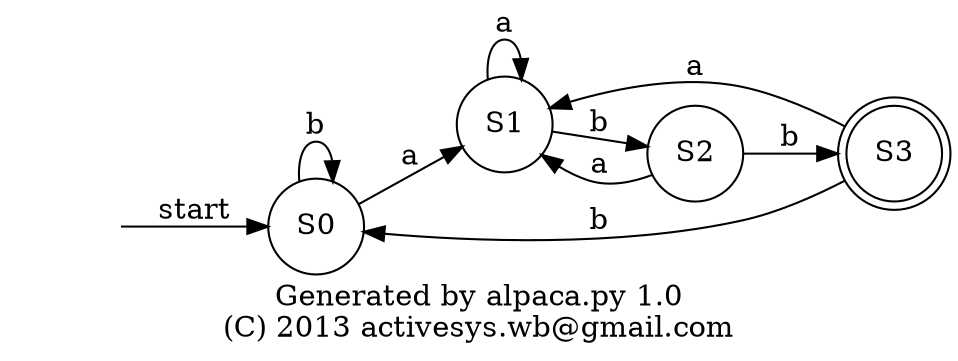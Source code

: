 digraph G {
    graph [rankdir = LR, label = "Generated by alpaca.py 1.0\n(C) 2013 activesys.wb@gmail.com"];
    node [shape = circle];
    start [shape = plaintext, label = ""];
    start -> S0 [label = "start"];
    S3 [shape = doublecircle];
    S0 -> S0 [label = "b"];
    S0 -> S1 [label = "a"];
    S1 -> S1 [label = "a"];
    S1 -> S2 [label = "b"];
    S2 -> S1 [label = "a"];
    S2 -> S3 [label = "b"];
    S3 -> S1 [label = "a"];
    S3 -> S0 [label = "b"];
}
